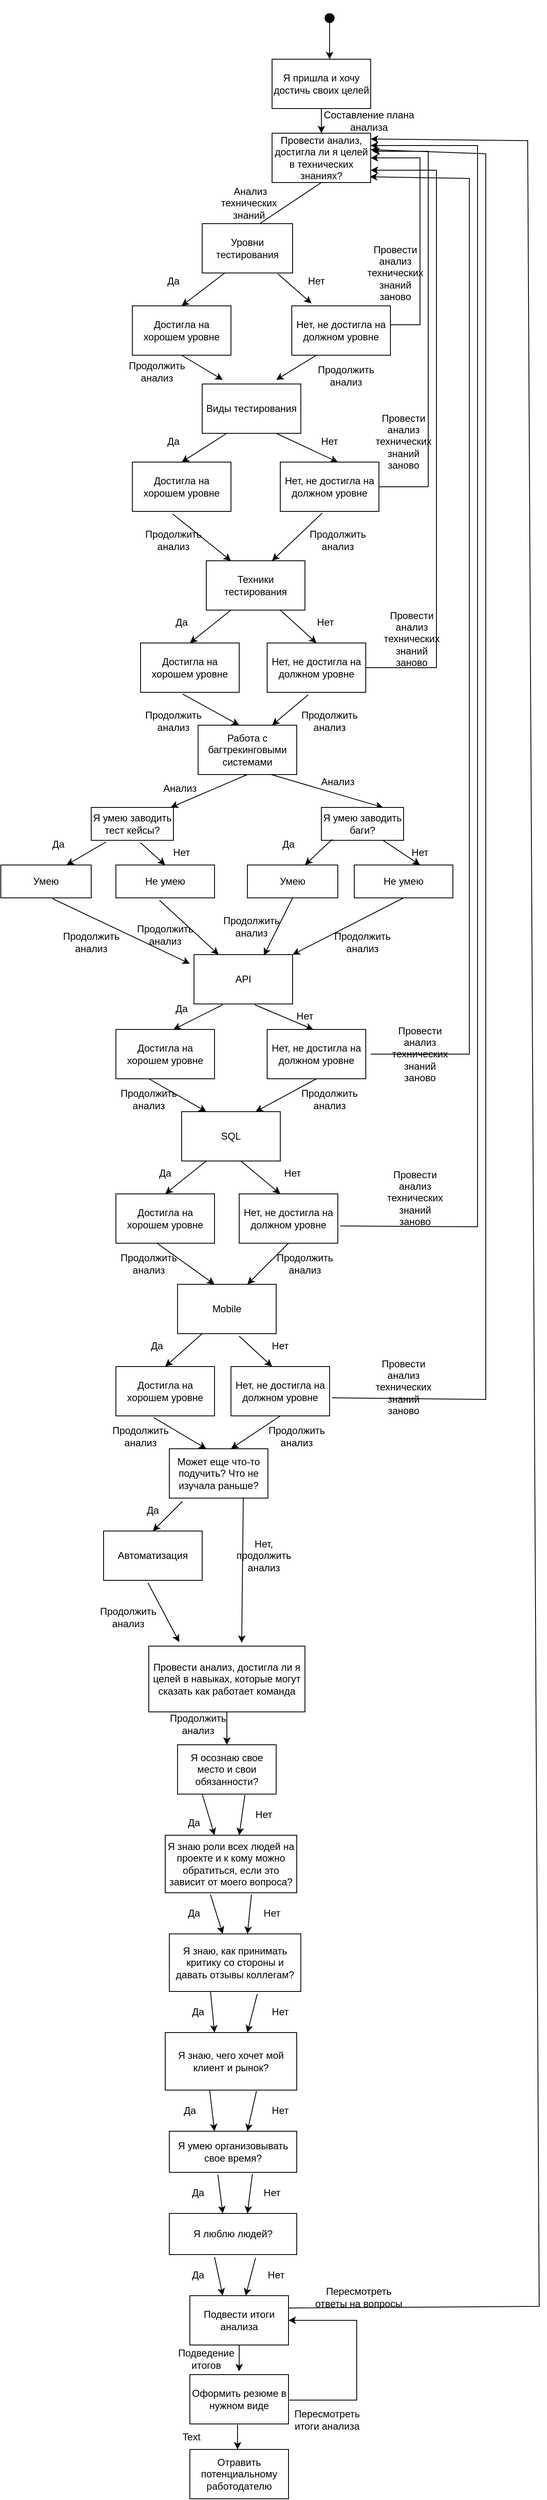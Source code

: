 <mxfile version="20.5.1" type="google"><diagram id="NWc6-4c2siOxT41Ovjis" name="Вариант 1"><mxGraphModel grid="0" page="1" gridSize="10" guides="1" tooltips="1" connect="1" arrows="1" fold="1" pageScale="1" pageWidth="827" pageHeight="1169" math="0" shadow="0"><root><mxCell id="0"/><mxCell id="1" parent="0"/><mxCell id="YLxe-D5IPqGjgFYGFrPa-1" value="" style="shape=waypoint;sketch=0;fillStyle=solid;size=6;pointerEvents=1;points=[];fillColor=none;resizable=0;rotatable=0;perimeter=centerPerimeter;snapToPoint=1;strokeWidth=4;" vertex="1" parent="1"><mxGeometry x="380" y="10" width="40" height="40" as="geometry"/></mxCell><mxCell id="YLxe-D5IPqGjgFYGFrPa-2" value="" style="endArrow=classic;html=1;rounded=0;" edge="1" parent="1" source="YLxe-D5IPqGjgFYGFrPa-1"><mxGeometry width="50" height="50" relative="1" as="geometry"><mxPoint x="420" y="90" as="sourcePoint"/><mxPoint x="400" y="80" as="targetPoint"/></mxGeometry></mxCell><mxCell id="YLxe-D5IPqGjgFYGFrPa-3" value="Я пришла и хочу достичь своих целей" style="rounded=0;whiteSpace=wrap;html=1;" vertex="1" parent="1"><mxGeometry x="330" y="80" width="120" height="60" as="geometry"/></mxCell><mxCell id="YLxe-D5IPqGjgFYGFrPa-4" value="" style="endArrow=classic;html=1;rounded=0;exitX=0.5;exitY=1;exitDx=0;exitDy=0;" edge="1" parent="1" source="YLxe-D5IPqGjgFYGFrPa-3" target="YLxe-D5IPqGjgFYGFrPa-5"><mxGeometry width="50" height="50" relative="1" as="geometry"><mxPoint x="390" y="340" as="sourcePoint"/><mxPoint x="400" y="170" as="targetPoint"/></mxGeometry></mxCell><mxCell id="YLxe-D5IPqGjgFYGFrPa-5" value="Провести анализ, достигла ли я целей в технических знаниях?" style="rounded=0;whiteSpace=wrap;html=1;" vertex="1" parent="1"><mxGeometry x="330" y="170" width="120" height="60" as="geometry"/></mxCell><mxCell id="YLxe-D5IPqGjgFYGFrPa-9" value="&amp;nbsp;Анализ технических знаний" style="text;html=1;strokeColor=none;fillColor=none;align=center;verticalAlign=middle;whiteSpace=wrap;rounded=0;" vertex="1" parent="1"><mxGeometry x="272" y="240" width="60" height="30" as="geometry"/></mxCell><mxCell id="YLxe-D5IPqGjgFYGFrPa-10" value="" style="endArrow=none;html=1;rounded=0;entryX=0.5;entryY=1;entryDx=0;entryDy=0;" edge="1" parent="1" target="YLxe-D5IPqGjgFYGFrPa-5"><mxGeometry width="50" height="50" relative="1" as="geometry"><mxPoint x="300" y="290" as="sourcePoint"/><mxPoint x="440" y="270" as="targetPoint"/></mxGeometry></mxCell><mxCell id="YLxe-D5IPqGjgFYGFrPa-13" value="Уровни тестирования" style="rounded=0;whiteSpace=wrap;html=1;" vertex="1" parent="1"><mxGeometry x="245" y="280" width="110" height="60" as="geometry"/></mxCell><mxCell id="YLxe-D5IPqGjgFYGFrPa-15" value="Виды тестирования" style="rounded=0;whiteSpace=wrap;html=1;" vertex="1" parent="1"><mxGeometry x="245" y="475" width="120" height="60" as="geometry"/></mxCell><mxCell id="YLxe-D5IPqGjgFYGFrPa-16" value="Техники тестирования" style="rounded=0;whiteSpace=wrap;html=1;" vertex="1" parent="1"><mxGeometry x="250" y="690" width="120" height="60" as="geometry"/></mxCell><mxCell id="YLxe-D5IPqGjgFYGFrPa-19" value="Работа с багтрекинговыми системами" style="rounded=0;whiteSpace=wrap;html=1;" vertex="1" parent="1"><mxGeometry x="240" y="890" width="120" height="60" as="geometry"/></mxCell><mxCell id="YLxe-D5IPqGjgFYGFrPa-21" value="API" style="rounded=0;whiteSpace=wrap;html=1;" vertex="1" parent="1"><mxGeometry x="235" y="1169" width="120" height="60" as="geometry"/></mxCell><mxCell id="YLxe-D5IPqGjgFYGFrPa-23" value="SQL" style="rounded=0;whiteSpace=wrap;html=1;" vertex="1" parent="1"><mxGeometry x="220" y="1360" width="120" height="60" as="geometry"/></mxCell><mxCell id="YLxe-D5IPqGjgFYGFrPa-26" value="Mobile" style="rounded=0;whiteSpace=wrap;html=1;" vertex="1" parent="1"><mxGeometry x="215" y="1570" width="120" height="60" as="geometry"/></mxCell><mxCell id="YLxe-D5IPqGjgFYGFrPa-28" value="Может еще что-то подучить? Что не изучала раньше?" style="rounded=0;whiteSpace=wrap;html=1;" vertex="1" parent="1"><mxGeometry x="205" y="1770" width="120" height="60" as="geometry"/></mxCell><mxCell id="YLxe-D5IPqGjgFYGFrPa-37" value="" style="endArrow=classic;html=1;rounded=0;exitX=0.5;exitY=1;exitDx=0;exitDy=0;" edge="1" parent="1" source="YLxe-D5IPqGjgFYGFrPa-19" target="YLxe-D5IPqGjgFYGFrPa-69"><mxGeometry width="50" height="50" relative="1" as="geometry"><mxPoint x="390" y="410" as="sourcePoint"/><mxPoint x="270" y="520" as="targetPoint"/><Array as="points"/></mxGeometry></mxCell><mxCell id="YLxe-D5IPqGjgFYGFrPa-46" value="Достигла на хорошем уровне" style="rounded=0;whiteSpace=wrap;html=1;" vertex="1" parent="1"><mxGeometry x="160" y="380" width="120" height="60" as="geometry"/></mxCell><mxCell id="YLxe-D5IPqGjgFYGFrPa-47" value="Нет, не достигла на должном уровне" style="rounded=0;whiteSpace=wrap;html=1;" vertex="1" parent="1"><mxGeometry x="354" y="380" width="120" height="60" as="geometry"/></mxCell><mxCell id="YLxe-D5IPqGjgFYGFrPa-48" value="Провести анализ, достигла ли я целей в навыках, которые могут сказать как работает команда" style="rounded=0;whiteSpace=wrap;html=1;" vertex="1" parent="1"><mxGeometry x="180" y="2010" width="190" height="80" as="geometry"/></mxCell><mxCell id="YLxe-D5IPqGjgFYGFrPa-61" value="" style="endArrow=classic;html=1;rounded=0;entryX=0.5;entryY=0;entryDx=0;entryDy=0;exitX=0.133;exitY=1.067;exitDx=0;exitDy=0;exitPerimeter=0;" edge="1" parent="1" source="YLxe-D5IPqGjgFYGFrPa-28" target="YLxe-D5IPqGjgFYGFrPa-63"><mxGeometry width="50" height="50" relative="1" as="geometry"><mxPoint x="90" y="1850" as="sourcePoint"/><mxPoint x="720" y="320" as="targetPoint"/></mxGeometry></mxCell><mxCell id="YLxe-D5IPqGjgFYGFrPa-63" value="Автоматизация" style="rounded=0;whiteSpace=wrap;html=1;" vertex="1" parent="1"><mxGeometry x="125" y="1870" width="120" height="60" as="geometry"/></mxCell><mxCell id="YLxe-D5IPqGjgFYGFrPa-65" value="" style="endArrow=classic;html=1;rounded=0;entryX=0.75;entryY=0;entryDx=0;entryDy=0;" edge="1" parent="1" target="YLxe-D5IPqGjgFYGFrPa-70"><mxGeometry width="50" height="50" relative="1" as="geometry"><mxPoint x="329" y="950" as="sourcePoint"/><mxPoint x="360" y="520" as="targetPoint"/></mxGeometry></mxCell><mxCell id="YLxe-D5IPqGjgFYGFrPa-69" value="Я умею заводить тест кейсы?" style="rounded=0;whiteSpace=wrap;html=1;" vertex="1" parent="1"><mxGeometry x="110" y="990" width="100" height="40" as="geometry"/></mxCell><mxCell id="YLxe-D5IPqGjgFYGFrPa-70" value="Я умею заводить баги?" style="rounded=0;whiteSpace=wrap;html=1;" vertex="1" parent="1"><mxGeometry x="390" y="990" width="100" height="40" as="geometry"/></mxCell><mxCell id="YLxe-D5IPqGjgFYGFrPa-77" value="" style="endArrow=classic;html=1;rounded=0;exitX=1;exitY=0.383;exitDx=0;exitDy=0;exitPerimeter=0;entryX=1;entryY=0.5;entryDx=0;entryDy=0;" edge="1" parent="1" source="YLxe-D5IPqGjgFYGFrPa-47" target="YLxe-D5IPqGjgFYGFrPa-5"><mxGeometry width="50" height="50" relative="1" as="geometry"><mxPoint x="430" y="550" as="sourcePoint"/><mxPoint x="510" y="200" as="targetPoint"/><Array as="points"><mxPoint x="510" y="403"/><mxPoint x="510" y="200"/></Array></mxGeometry></mxCell><mxCell id="YLxe-D5IPqGjgFYGFrPa-78" value="Провести анализ технических знаний заново" style="text;html=1;strokeColor=none;fillColor=none;align=center;verticalAlign=middle;whiteSpace=wrap;rounded=0;" vertex="1" parent="1"><mxGeometry x="450" y="325" width="60" height="30" as="geometry"/></mxCell><mxCell id="YLxe-D5IPqGjgFYGFrPa-80" value="" style="endArrow=classic;html=1;rounded=0;exitX=0.5;exitY=1;exitDx=0;exitDy=0;" edge="1" parent="1" source="YLxe-D5IPqGjgFYGFrPa-46"><mxGeometry width="50" height="50" relative="1" as="geometry"><mxPoint x="430" y="500" as="sourcePoint"/><mxPoint x="270" y="470" as="targetPoint"/></mxGeometry></mxCell><mxCell id="YLxe-D5IPqGjgFYGFrPa-81" value="" style="endArrow=classic;html=1;rounded=0;exitX=0.25;exitY=1;exitDx=0;exitDy=0;" edge="1" parent="1" source="YLxe-D5IPqGjgFYGFrPa-47"><mxGeometry width="50" height="50" relative="1" as="geometry"><mxPoint x="430" y="500" as="sourcePoint"/><mxPoint x="335" y="470" as="targetPoint"/></mxGeometry></mxCell><mxCell id="YLxe-D5IPqGjgFYGFrPa-82" value="Продолжить анализ" style="text;html=1;strokeColor=none;fillColor=none;align=center;verticalAlign=middle;whiteSpace=wrap;rounded=0;" vertex="1" parent="1"><mxGeometry x="160" y="445" width="60" height="30" as="geometry"/></mxCell><mxCell id="YLxe-D5IPqGjgFYGFrPa-83" value="Продолжить анализ" style="text;html=1;strokeColor=none;fillColor=none;align=center;verticalAlign=middle;whiteSpace=wrap;rounded=0;" vertex="1" parent="1"><mxGeometry x="390" y="450" width="60" height="30" as="geometry"/></mxCell><mxCell id="YLxe-D5IPqGjgFYGFrPa-84" value="" style="endArrow=classic;html=1;rounded=0;exitX=0.836;exitY=1.017;exitDx=0;exitDy=0;exitPerimeter=0;entryX=0.2;entryY=-0.05;entryDx=0;entryDy=0;entryPerimeter=0;" edge="1" parent="1" source="YLxe-D5IPqGjgFYGFrPa-13" target="YLxe-D5IPqGjgFYGFrPa-47"><mxGeometry width="50" height="50" relative="1" as="geometry"><mxPoint x="430" y="490" as="sourcePoint"/><mxPoint x="480" y="440" as="targetPoint"/></mxGeometry></mxCell><mxCell id="YLxe-D5IPqGjgFYGFrPa-85" value="" style="endArrow=classic;html=1;rounded=0;exitX=0.25;exitY=1;exitDx=0;exitDy=0;entryX=0.5;entryY=0;entryDx=0;entryDy=0;" edge="1" parent="1" source="YLxe-D5IPqGjgFYGFrPa-13" target="YLxe-D5IPqGjgFYGFrPa-46"><mxGeometry width="50" height="50" relative="1" as="geometry"><mxPoint x="430" y="490" as="sourcePoint"/><mxPoint x="480" y="440" as="targetPoint"/></mxGeometry></mxCell><mxCell id="YLxe-D5IPqGjgFYGFrPa-87" value="Да" style="text;html=1;strokeColor=none;fillColor=none;align=center;verticalAlign=middle;whiteSpace=wrap;rounded=0;" vertex="1" parent="1"><mxGeometry x="180" y="335" width="60" height="30" as="geometry"/></mxCell><mxCell id="YLxe-D5IPqGjgFYGFrPa-88" value="Нет" style="text;html=1;strokeColor=none;fillColor=none;align=center;verticalAlign=middle;whiteSpace=wrap;rounded=0;" vertex="1" parent="1"><mxGeometry x="354" y="335" width="60" height="30" as="geometry"/></mxCell><mxCell id="YLxe-D5IPqGjgFYGFrPa-89" value="Достигла на хорошем уровне" style="rounded=0;whiteSpace=wrap;html=1;" vertex="1" parent="1"><mxGeometry x="160" y="570" width="120" height="60" as="geometry"/></mxCell><mxCell id="YLxe-D5IPqGjgFYGFrPa-90" value="Нет, не достигла на должном уровне" style="rounded=0;whiteSpace=wrap;html=1;" vertex="1" parent="1"><mxGeometry x="340" y="570" width="120" height="60" as="geometry"/></mxCell><mxCell id="YLxe-D5IPqGjgFYGFrPa-91" value="" style="endArrow=classic;html=1;rounded=0;entryX=0.5;entryY=0;entryDx=0;entryDy=0;exitX=0.25;exitY=1;exitDx=0;exitDy=0;" edge="1" parent="1" source="YLxe-D5IPqGjgFYGFrPa-15" target="YLxe-D5IPqGjgFYGFrPa-89"><mxGeometry width="50" height="50" relative="1" as="geometry"><mxPoint x="280" y="540" as="sourcePoint"/><mxPoint x="230" y="390" as="targetPoint"/></mxGeometry></mxCell><mxCell id="YLxe-D5IPqGjgFYGFrPa-93" value="" style="endArrow=classic;html=1;rounded=0;exitX=0.75;exitY=1;exitDx=0;exitDy=0;entryX=0.583;entryY=0;entryDx=0;entryDy=0;entryPerimeter=0;" edge="1" parent="1" source="YLxe-D5IPqGjgFYGFrPa-15" target="YLxe-D5IPqGjgFYGFrPa-90"><mxGeometry width="50" height="50" relative="1" as="geometry"><mxPoint x="330" y="540" as="sourcePoint"/><mxPoint x="540" y="585" as="targetPoint"/></mxGeometry></mxCell><mxCell id="YLxe-D5IPqGjgFYGFrPa-94" value="Да" style="text;html=1;strokeColor=none;fillColor=none;align=center;verticalAlign=middle;whiteSpace=wrap;rounded=0;" vertex="1" parent="1"><mxGeometry x="180" y="530" width="60" height="30" as="geometry"/></mxCell><mxCell id="YLxe-D5IPqGjgFYGFrPa-95" value="Нет" style="text;html=1;strokeColor=none;fillColor=none;align=center;verticalAlign=middle;whiteSpace=wrap;rounded=0;" vertex="1" parent="1"><mxGeometry x="370" y="530" width="60" height="30" as="geometry"/></mxCell><mxCell id="YLxe-D5IPqGjgFYGFrPa-96" value="" style="endArrow=classic;html=1;rounded=0;exitX=0.408;exitY=1.05;exitDx=0;exitDy=0;exitPerimeter=0;" edge="1" parent="1" source="YLxe-D5IPqGjgFYGFrPa-89"><mxGeometry width="50" height="50" relative="1" as="geometry"><mxPoint x="430" y="700" as="sourcePoint"/><mxPoint x="280" y="690" as="targetPoint"/></mxGeometry></mxCell><mxCell id="YLxe-D5IPqGjgFYGFrPa-97" value="" style="endArrow=classic;html=1;rounded=0;exitX=0.425;exitY=1.033;exitDx=0;exitDy=0;exitPerimeter=0;" edge="1" parent="1" source="YLxe-D5IPqGjgFYGFrPa-90"><mxGeometry width="50" height="50" relative="1" as="geometry"><mxPoint x="430" y="700" as="sourcePoint"/><mxPoint x="330" y="690" as="targetPoint"/></mxGeometry></mxCell><mxCell id="YLxe-D5IPqGjgFYGFrPa-98" value="" style="endArrow=classic;html=1;rounded=0;exitX=1;exitY=0.5;exitDx=0;exitDy=0;entryX=1.017;entryY=0.367;entryDx=0;entryDy=0;entryPerimeter=0;" edge="1" parent="1" source="YLxe-D5IPqGjgFYGFrPa-90" target="YLxe-D5IPqGjgFYGFrPa-5"><mxGeometry width="50" height="50" relative="1" as="geometry"><mxPoint x="430" y="620" as="sourcePoint"/><mxPoint x="520" y="170" as="targetPoint"/><Array as="points"><mxPoint x="520" y="600"/><mxPoint x="520" y="192"/></Array></mxGeometry></mxCell><mxCell id="YLxe-D5IPqGjgFYGFrPa-99" value="Провести анализ технических знаний заново" style="text;html=1;strokeColor=none;fillColor=none;align=center;verticalAlign=middle;whiteSpace=wrap;rounded=0;" vertex="1" parent="1"><mxGeometry x="460" y="530" width="60" height="30" as="geometry"/></mxCell><mxCell id="YLxe-D5IPqGjgFYGFrPa-100" value="Продолжить анализ" style="text;html=1;strokeColor=none;fillColor=none;align=center;verticalAlign=middle;whiteSpace=wrap;rounded=0;" vertex="1" parent="1"><mxGeometry x="180" y="650" width="60" height="30" as="geometry"/></mxCell><mxCell id="YLxe-D5IPqGjgFYGFrPa-101" value="Продолжить анализ" style="text;html=1;strokeColor=none;fillColor=none;align=center;verticalAlign=middle;whiteSpace=wrap;rounded=0;" vertex="1" parent="1"><mxGeometry x="380" y="650" width="60" height="30" as="geometry"/></mxCell><mxCell id="YLxe-D5IPqGjgFYGFrPa-102" value="" style="endArrow=classic;html=1;rounded=0;exitX=0.25;exitY=1;exitDx=0;exitDy=0;" edge="1" parent="1" source="YLxe-D5IPqGjgFYGFrPa-16"><mxGeometry width="50" height="50" relative="1" as="geometry"><mxPoint x="450" y="720" as="sourcePoint"/><mxPoint x="230" y="790" as="targetPoint"/></mxGeometry></mxCell><mxCell id="YLxe-D5IPqGjgFYGFrPa-103" value="" style="endArrow=classic;html=1;rounded=0;exitX=0.75;exitY=1;exitDx=0;exitDy=0;entryX=0.5;entryY=0;entryDx=0;entryDy=0;" edge="1" parent="1" source="YLxe-D5IPqGjgFYGFrPa-16" target="YLxe-D5IPqGjgFYGFrPa-105"><mxGeometry width="50" height="50" relative="1" as="geometry"><mxPoint x="450" y="720" as="sourcePoint"/><mxPoint x="380" y="780" as="targetPoint"/></mxGeometry></mxCell><mxCell id="YLxe-D5IPqGjgFYGFrPa-104" value="Достигла на хорошем уровне" style="rounded=0;whiteSpace=wrap;html=1;" vertex="1" parent="1"><mxGeometry x="170" y="790" width="120" height="60" as="geometry"/></mxCell><mxCell id="YLxe-D5IPqGjgFYGFrPa-105" value="Нет, не достигла на должном уровне" style="rounded=0;whiteSpace=wrap;html=1;" vertex="1" parent="1"><mxGeometry x="324" y="790" width="120" height="60" as="geometry"/></mxCell><mxCell id="YLxe-D5IPqGjgFYGFrPa-106" value="" style="endArrow=classic;html=1;rounded=0;exitX=0.425;exitY=1.033;exitDx=0;exitDy=0;exitPerimeter=0;" edge="1" parent="1" source="YLxe-D5IPqGjgFYGFrPa-104"><mxGeometry width="50" height="50" relative="1" as="geometry"><mxPoint x="450" y="760" as="sourcePoint"/><mxPoint x="290" y="890" as="targetPoint"/></mxGeometry></mxCell><mxCell id="YLxe-D5IPqGjgFYGFrPa-107" value="" style="endArrow=classic;html=1;rounded=0;exitX=0.417;exitY=1.05;exitDx=0;exitDy=0;exitPerimeter=0;" edge="1" parent="1" source="YLxe-D5IPqGjgFYGFrPa-105"><mxGeometry width="50" height="50" relative="1" as="geometry"><mxPoint x="450" y="760" as="sourcePoint"/><mxPoint x="330" y="890" as="targetPoint"/></mxGeometry></mxCell><mxCell id="YLxe-D5IPqGjgFYGFrPa-108" value="Продолжить анализ" style="text;html=1;strokeColor=none;fillColor=none;align=center;verticalAlign=middle;whiteSpace=wrap;rounded=0;" vertex="1" parent="1"><mxGeometry x="180" y="870" width="60" height="30" as="geometry"/></mxCell><mxCell id="YLxe-D5IPqGjgFYGFrPa-109" value="Продолжить анализ" style="text;html=1;strokeColor=none;fillColor=none;align=center;verticalAlign=middle;whiteSpace=wrap;rounded=0;" vertex="1" parent="1"><mxGeometry x="370" y="870" width="60" height="30" as="geometry"/></mxCell><mxCell id="YLxe-D5IPqGjgFYGFrPa-110" value="Да" style="text;html=1;strokeColor=none;fillColor=none;align=center;verticalAlign=middle;whiteSpace=wrap;rounded=0;" vertex="1" parent="1"><mxGeometry x="190" y="750" width="60" height="30" as="geometry"/></mxCell><mxCell id="YLxe-D5IPqGjgFYGFrPa-111" value="Нет" style="text;html=1;strokeColor=none;fillColor=none;align=center;verticalAlign=middle;whiteSpace=wrap;rounded=0;" vertex="1" parent="1"><mxGeometry x="365" y="750" width="60" height="30" as="geometry"/></mxCell><mxCell id="YLxe-D5IPqGjgFYGFrPa-112" value="" style="endArrow=classic;html=1;rounded=0;entryX=1;entryY=0.75;entryDx=0;entryDy=0;exitX=1;exitY=0.5;exitDx=0;exitDy=0;" edge="1" parent="1" source="YLxe-D5IPqGjgFYGFrPa-105" target="YLxe-D5IPqGjgFYGFrPa-5"><mxGeometry width="50" height="50" relative="1" as="geometry"><mxPoint x="450" y="820" as="sourcePoint"/><mxPoint x="372.04" y="202.02" as="targetPoint"/><Array as="points"><mxPoint x="530" y="820"/><mxPoint x="530" y="215"/></Array></mxGeometry></mxCell><mxCell id="YLxe-D5IPqGjgFYGFrPa-113" value="Провести анализ технических знаний заново" style="text;html=1;strokeColor=none;fillColor=none;align=center;verticalAlign=middle;whiteSpace=wrap;rounded=0;" vertex="1" parent="1"><mxGeometry x="470" y="770" width="60" height="30" as="geometry"/></mxCell><mxCell id="YLxe-D5IPqGjgFYGFrPa-114" value="" style="endArrow=classic;html=1;rounded=0;exitX=0.18;exitY=1.05;exitDx=0;exitDy=0;exitPerimeter=0;" edge="1" parent="1" source="YLxe-D5IPqGjgFYGFrPa-69"><mxGeometry width="50" height="50" relative="1" as="geometry"><mxPoint x="360" y="930" as="sourcePoint"/><mxPoint x="80" y="1060" as="targetPoint"/></mxGeometry></mxCell><mxCell id="YLxe-D5IPqGjgFYGFrPa-115" value="" style="endArrow=classic;html=1;rounded=0;exitX=0.6;exitY=1.075;exitDx=0;exitDy=0;exitPerimeter=0;" edge="1" parent="1" source="YLxe-D5IPqGjgFYGFrPa-69"><mxGeometry width="50" height="50" relative="1" as="geometry"><mxPoint x="360" y="930" as="sourcePoint"/><mxPoint x="200" y="1060" as="targetPoint"/></mxGeometry></mxCell><mxCell id="YLxe-D5IPqGjgFYGFrPa-116" value="Да" style="text;html=1;strokeColor=none;fillColor=none;align=center;verticalAlign=middle;whiteSpace=wrap;rounded=0;" vertex="1" parent="1"><mxGeometry x="40" y="1020" width="60" height="30" as="geometry"/></mxCell><mxCell id="YLxe-D5IPqGjgFYGFrPa-117" value="Нет" style="text;html=1;strokeColor=none;fillColor=none;align=center;verticalAlign=middle;whiteSpace=wrap;rounded=0;" vertex="1" parent="1"><mxGeometry x="190" y="1030" width="60" height="30" as="geometry"/></mxCell><mxCell id="YLxe-D5IPqGjgFYGFrPa-118" value="Умею" style="rounded=0;whiteSpace=wrap;html=1;" vertex="1" parent="1"><mxGeometry y="1060" width="110" height="40" as="geometry"/></mxCell><mxCell id="YLxe-D5IPqGjgFYGFrPa-119" value="Не умею" style="rounded=0;whiteSpace=wrap;html=1;" vertex="1" parent="1"><mxGeometry x="140" y="1060" width="120" height="40" as="geometry"/></mxCell><mxCell id="YLxe-D5IPqGjgFYGFrPa-120" value="" style="endArrow=classic;html=1;rounded=0;exitX=0.13;exitY=0.975;exitDx=0;exitDy=0;exitPerimeter=0;" edge="1" parent="1" source="YLxe-D5IPqGjgFYGFrPa-70"><mxGeometry width="50" height="50" relative="1" as="geometry"><mxPoint x="360" y="970" as="sourcePoint"/><mxPoint x="370" y="1060" as="targetPoint"/><Array as="points"/></mxGeometry></mxCell><mxCell id="YLxe-D5IPqGjgFYGFrPa-121" value="" style="endArrow=classic;html=1;rounded=0;exitX=0.75;exitY=1;exitDx=0;exitDy=0;" edge="1" parent="1" source="YLxe-D5IPqGjgFYGFrPa-70"><mxGeometry width="50" height="50" relative="1" as="geometry"><mxPoint x="360" y="970" as="sourcePoint"/><mxPoint x="510" y="1060" as="targetPoint"/></mxGeometry></mxCell><mxCell id="YLxe-D5IPqGjgFYGFrPa-122" value="Умею" style="rounded=0;whiteSpace=wrap;html=1;" vertex="1" parent="1"><mxGeometry x="300" y="1060" width="110" height="40" as="geometry"/></mxCell><mxCell id="YLxe-D5IPqGjgFYGFrPa-123" value="Не умею" style="rounded=0;whiteSpace=wrap;html=1;" vertex="1" parent="1"><mxGeometry x="430" y="1060" width="120" height="40" as="geometry"/></mxCell><mxCell id="YLxe-D5IPqGjgFYGFrPa-124" value="Да" style="text;html=1;strokeColor=none;fillColor=none;align=center;verticalAlign=middle;whiteSpace=wrap;rounded=0;" vertex="1" parent="1"><mxGeometry x="320" y="1020" width="60" height="30" as="geometry"/></mxCell><mxCell id="YLxe-D5IPqGjgFYGFrPa-125" value="Нет" style="text;html=1;strokeColor=none;fillColor=none;align=center;verticalAlign=middle;whiteSpace=wrap;rounded=0;" vertex="1" parent="1"><mxGeometry x="480" y="1030" width="60" height="30" as="geometry"/></mxCell><mxCell id="YLxe-D5IPqGjgFYGFrPa-126" value="" style="endArrow=classic;html=1;rounded=0;exitX=0.573;exitY=1.025;exitDx=0;exitDy=0;exitPerimeter=0;" edge="1" parent="1" source="YLxe-D5IPqGjgFYGFrPa-118"><mxGeometry width="50" height="50" relative="1" as="geometry"><mxPoint x="360" y="1040" as="sourcePoint"/><mxPoint x="230" y="1180" as="targetPoint"/></mxGeometry></mxCell><mxCell id="YLxe-D5IPqGjgFYGFrPa-127" value="" style="endArrow=classic;html=1;rounded=0;exitX=0.442;exitY=1.075;exitDx=0;exitDy=0;exitPerimeter=0;entryX=0.25;entryY=0;entryDx=0;entryDy=0;" edge="1" parent="1" source="YLxe-D5IPqGjgFYGFrPa-119" target="YLxe-D5IPqGjgFYGFrPa-21"><mxGeometry width="50" height="50" relative="1" as="geometry"><mxPoint x="360" y="1110" as="sourcePoint"/><mxPoint x="150" y="1170" as="targetPoint"/></mxGeometry></mxCell><mxCell id="YLxe-D5IPqGjgFYGFrPa-128" value="" style="endArrow=classic;html=1;rounded=0;exitX=0.5;exitY=1;exitDx=0;exitDy=0;" edge="1" parent="1" source="YLxe-D5IPqGjgFYGFrPa-122"><mxGeometry width="50" height="50" relative="1" as="geometry"><mxPoint x="360" y="1110" as="sourcePoint"/><mxPoint x="320" y="1170" as="targetPoint"/></mxGeometry></mxCell><mxCell id="YLxe-D5IPqGjgFYGFrPa-129" value="" style="endArrow=classic;html=1;rounded=0;exitX=0.5;exitY=1;exitDx=0;exitDy=0;entryX=1;entryY=0;entryDx=0;entryDy=0;" edge="1" parent="1" source="YLxe-D5IPqGjgFYGFrPa-123" target="YLxe-D5IPqGjgFYGFrPa-21"><mxGeometry width="50" height="50" relative="1" as="geometry"><mxPoint x="360" y="1110" as="sourcePoint"/><mxPoint x="450" y="1170" as="targetPoint"/></mxGeometry></mxCell><mxCell id="YLxe-D5IPqGjgFYGFrPa-131" value="" style="endArrow=classic;html=1;rounded=0;" edge="1" parent="1"><mxGeometry width="50" height="50" relative="1" as="geometry"><mxPoint x="270" y="1230" as="sourcePoint"/><mxPoint x="210" y="1260" as="targetPoint"/></mxGeometry></mxCell><mxCell id="YLxe-D5IPqGjgFYGFrPa-132" value="" style="endArrow=classic;html=1;rounded=0;exitX=0.617;exitY=1.017;exitDx=0;exitDy=0;exitPerimeter=0;" edge="1" parent="1" source="YLxe-D5IPqGjgFYGFrPa-21"><mxGeometry width="50" height="50" relative="1" as="geometry"><mxPoint x="220" y="1030" as="sourcePoint"/><mxPoint x="380" y="1260" as="targetPoint"/></mxGeometry></mxCell><mxCell id="YLxe-D5IPqGjgFYGFrPa-133" value="Достигла на хорошем уровне" style="rounded=0;whiteSpace=wrap;html=1;" vertex="1" parent="1"><mxGeometry x="140" y="1260" width="120" height="60" as="geometry"/></mxCell><mxCell id="YLxe-D5IPqGjgFYGFrPa-134" value="Нет, не достигла на должном уровне" style="rounded=0;whiteSpace=wrap;html=1;" vertex="1" parent="1"><mxGeometry x="324" y="1260" width="120" height="60" as="geometry"/></mxCell><mxCell id="YLxe-D5IPqGjgFYGFrPa-135" value="Да" style="text;html=1;strokeColor=none;fillColor=none;align=center;verticalAlign=middle;whiteSpace=wrap;rounded=0;" vertex="1" parent="1"><mxGeometry x="190" y="1220" width="60" height="30" as="geometry"/></mxCell><mxCell id="YLxe-D5IPqGjgFYGFrPa-137" value="Нет" style="text;html=1;strokeColor=none;fillColor=none;align=center;verticalAlign=middle;whiteSpace=wrap;rounded=0;" vertex="1" parent="1"><mxGeometry x="340" y="1229" width="60" height="30" as="geometry"/></mxCell><mxCell id="YLxe-D5IPqGjgFYGFrPa-139" value="Продолжить анализ" style="text;html=1;strokeColor=none;fillColor=none;align=center;verticalAlign=middle;whiteSpace=wrap;rounded=0;" vertex="1" parent="1"><mxGeometry x="80" y="1139" width="60" height="30" as="geometry"/></mxCell><mxCell id="YLxe-D5IPqGjgFYGFrPa-140" value="Продолжить анализ" style="text;html=1;strokeColor=none;fillColor=none;align=center;verticalAlign=middle;whiteSpace=wrap;rounded=0;" vertex="1" parent="1"><mxGeometry x="170" y="1130" width="60" height="30" as="geometry"/></mxCell><mxCell id="YLxe-D5IPqGjgFYGFrPa-141" value="Продолжить анализ" style="text;html=1;strokeColor=none;fillColor=none;align=center;verticalAlign=middle;whiteSpace=wrap;rounded=0;" vertex="1" parent="1"><mxGeometry x="275" y="1120" width="60" height="30" as="geometry"/></mxCell><mxCell id="YLxe-D5IPqGjgFYGFrPa-142" value="Продолжить анализ" style="text;html=1;strokeColor=none;fillColor=none;align=center;verticalAlign=middle;whiteSpace=wrap;rounded=0;" vertex="1" parent="1"><mxGeometry x="410" y="1139" width="60" height="30" as="geometry"/></mxCell><mxCell id="YLxe-D5IPqGjgFYGFrPa-143" value="" style="endArrow=classic;html=1;rounded=0;" edge="1" parent="1"><mxGeometry width="50" height="50" relative="1" as="geometry"><mxPoint x="180" y="1320" as="sourcePoint"/><mxPoint x="250" y="1360" as="targetPoint"/></mxGeometry></mxCell><mxCell id="YLxe-D5IPqGjgFYGFrPa-144" value="" style="endArrow=classic;html=1;rounded=0;exitX=0.5;exitY=1;exitDx=0;exitDy=0;" edge="1" parent="1" source="YLxe-D5IPqGjgFYGFrPa-134"><mxGeometry width="50" height="50" relative="1" as="geometry"><mxPoint x="210" y="1340" as="sourcePoint"/><mxPoint x="310" y="1360" as="targetPoint"/></mxGeometry></mxCell><mxCell id="YLxe-D5IPqGjgFYGFrPa-145" value="Продолжить анализ" style="text;html=1;strokeColor=none;fillColor=none;align=center;verticalAlign=middle;whiteSpace=wrap;rounded=0;" vertex="1" parent="1"><mxGeometry x="150" y="1330" width="60" height="30" as="geometry"/></mxCell><mxCell id="YLxe-D5IPqGjgFYGFrPa-146" value="Продолжить анализ" style="text;html=1;strokeColor=none;fillColor=none;align=center;verticalAlign=middle;whiteSpace=wrap;rounded=0;" vertex="1" parent="1"><mxGeometry x="370" y="1330" width="60" height="30" as="geometry"/></mxCell><mxCell id="YLxe-D5IPqGjgFYGFrPa-147" value="" style="endArrow=classic;html=1;rounded=0;exitX=0.25;exitY=1;exitDx=0;exitDy=0;" edge="1" parent="1" source="YLxe-D5IPqGjgFYGFrPa-23"><mxGeometry width="50" height="50" relative="1" as="geometry"><mxPoint x="360" y="1430" as="sourcePoint"/><mxPoint x="200" y="1460" as="targetPoint"/></mxGeometry></mxCell><mxCell id="YLxe-D5IPqGjgFYGFrPa-148" value="" style="endArrow=classic;html=1;rounded=0;exitX=0.6;exitY=1;exitDx=0;exitDy=0;exitPerimeter=0;" edge="1" parent="1" source="YLxe-D5IPqGjgFYGFrPa-23"><mxGeometry width="50" height="50" relative="1" as="geometry"><mxPoint x="360" y="1430" as="sourcePoint"/><mxPoint x="340" y="1460" as="targetPoint"/></mxGeometry></mxCell><mxCell id="YLxe-D5IPqGjgFYGFrPa-149" value="Достигла на хорошем уровне" style="rounded=0;whiteSpace=wrap;html=1;" vertex="1" parent="1"><mxGeometry x="140" y="1460" width="120" height="60" as="geometry"/></mxCell><mxCell id="YLxe-D5IPqGjgFYGFrPa-150" value="Нет, не достигла на должном уровне" style="rounded=0;whiteSpace=wrap;html=1;" vertex="1" parent="1"><mxGeometry x="290" y="1460" width="120" height="60" as="geometry"/></mxCell><mxCell id="YLxe-D5IPqGjgFYGFrPa-151" value="Да" style="text;html=1;strokeColor=none;fillColor=none;align=center;verticalAlign=middle;whiteSpace=wrap;rounded=0;" vertex="1" parent="1"><mxGeometry x="170" y="1420" width="60" height="30" as="geometry"/></mxCell><mxCell id="YLxe-D5IPqGjgFYGFrPa-152" value="Нет" style="text;html=1;strokeColor=none;fillColor=none;align=center;verticalAlign=middle;whiteSpace=wrap;rounded=0;" vertex="1" parent="1"><mxGeometry x="325" y="1420" width="60" height="30" as="geometry"/></mxCell><mxCell id="YLxe-D5IPqGjgFYGFrPa-153" value="" style="endArrow=classic;html=1;rounded=0;" edge="1" parent="1"><mxGeometry width="50" height="50" relative="1" as="geometry"><mxPoint x="190" y="1520" as="sourcePoint"/><mxPoint x="260" y="1570" as="targetPoint"/></mxGeometry></mxCell><mxCell id="YLxe-D5IPqGjgFYGFrPa-154" value="" style="endArrow=classic;html=1;rounded=0;exitX=0.5;exitY=1;exitDx=0;exitDy=0;" edge="1" parent="1" source="YLxe-D5IPqGjgFYGFrPa-150"><mxGeometry width="50" height="50" relative="1" as="geometry"><mxPoint x="360" y="1430" as="sourcePoint"/><mxPoint x="300" y="1570" as="targetPoint"/></mxGeometry></mxCell><mxCell id="YLxe-D5IPqGjgFYGFrPa-155" value="Продолжить анализ" style="text;html=1;strokeColor=none;fillColor=none;align=center;verticalAlign=middle;whiteSpace=wrap;rounded=0;" vertex="1" parent="1"><mxGeometry x="150" y="1530" width="60" height="30" as="geometry"/></mxCell><mxCell id="YLxe-D5IPqGjgFYGFrPa-156" value="Продолжить анализ" style="text;html=1;strokeColor=none;fillColor=none;align=center;verticalAlign=middle;whiteSpace=wrap;rounded=0;" vertex="1" parent="1"><mxGeometry x="340" y="1530" width="60" height="30" as="geometry"/></mxCell><mxCell id="YLxe-D5IPqGjgFYGFrPa-161" value="" style="endArrow=classic;html=1;rounded=0;exitX=0.25;exitY=1;exitDx=0;exitDy=0;" edge="1" parent="1" source="YLxe-D5IPqGjgFYGFrPa-26"><mxGeometry width="50" height="50" relative="1" as="geometry"><mxPoint x="520" y="1650" as="sourcePoint"/><mxPoint x="200" y="1670" as="targetPoint"/></mxGeometry></mxCell><mxCell id="YLxe-D5IPqGjgFYGFrPa-162" value="" style="endArrow=classic;html=1;rounded=0;exitX=0.625;exitY=1.05;exitDx=0;exitDy=0;exitPerimeter=0;" edge="1" parent="1" source="YLxe-D5IPqGjgFYGFrPa-26"><mxGeometry width="50" height="50" relative="1" as="geometry"><mxPoint x="520" y="1650" as="sourcePoint"/><mxPoint x="330" y="1670" as="targetPoint"/></mxGeometry></mxCell><mxCell id="YLxe-D5IPqGjgFYGFrPa-164" value="Достигла на хорошем уровне" style="rounded=0;whiteSpace=wrap;html=1;" vertex="1" parent="1"><mxGeometry x="140" y="1670" width="120" height="60" as="geometry"/></mxCell><mxCell id="YLxe-D5IPqGjgFYGFrPa-165" value="Нет, не достигла на должном уровне" style="rounded=0;whiteSpace=wrap;html=1;" vertex="1" parent="1"><mxGeometry x="280" y="1670" width="120" height="60" as="geometry"/></mxCell><mxCell id="YLxe-D5IPqGjgFYGFrPa-166" value="Да" style="text;html=1;strokeColor=none;fillColor=none;align=center;verticalAlign=middle;whiteSpace=wrap;rounded=0;" vertex="1" parent="1"><mxGeometry x="160" y="1630" width="60" height="30" as="geometry"/></mxCell><mxCell id="YLxe-D5IPqGjgFYGFrPa-168" value="" style="endArrow=classic;html=1;rounded=0;exitX=0.383;exitY=1.033;exitDx=0;exitDy=0;exitPerimeter=0;" edge="1" parent="1" source="YLxe-D5IPqGjgFYGFrPa-164"><mxGeometry width="50" height="50" relative="1" as="geometry"><mxPoint x="520" y="1650" as="sourcePoint"/><mxPoint x="250" y="1770" as="targetPoint"/></mxGeometry></mxCell><mxCell id="YLxe-D5IPqGjgFYGFrPa-169" value="" style="endArrow=classic;html=1;rounded=0;exitX=0.5;exitY=1;exitDx=0;exitDy=0;" edge="1" parent="1" source="YLxe-D5IPqGjgFYGFrPa-165"><mxGeometry width="50" height="50" relative="1" as="geometry"><mxPoint x="520" y="1650" as="sourcePoint"/><mxPoint x="280" y="1770" as="targetPoint"/></mxGeometry></mxCell><mxCell id="YLxe-D5IPqGjgFYGFrPa-173" value="Да" style="text;html=1;strokeColor=none;fillColor=none;align=center;verticalAlign=middle;whiteSpace=wrap;rounded=0;" vertex="1" parent="1"><mxGeometry x="155" y="1830" width="60" height="30" as="geometry"/></mxCell><mxCell id="YLxe-D5IPqGjgFYGFrPa-175" value="" style="endArrow=classic;html=1;rounded=0;exitX=0.75;exitY=1;exitDx=0;exitDy=0;entryX=0.595;entryY=-0.05;entryDx=0;entryDy=0;entryPerimeter=0;" edge="1" parent="1" source="YLxe-D5IPqGjgFYGFrPa-28" target="YLxe-D5IPqGjgFYGFrPa-48"><mxGeometry width="50" height="50" relative="1" as="geometry"><mxPoint x="210" y="1760" as="sourcePoint"/><mxPoint x="280" y="1990" as="targetPoint"/></mxGeometry></mxCell><mxCell id="YLxe-D5IPqGjgFYGFrPa-176" value="Нет, продолжить анализ" style="text;html=1;strokeColor=none;fillColor=none;align=center;verticalAlign=middle;whiteSpace=wrap;rounded=0;" vertex="1" parent="1"><mxGeometry x="290" y="1885" width="60" height="30" as="geometry"/></mxCell><mxCell id="YLxe-D5IPqGjgFYGFrPa-178" value="" style="endArrow=classic;html=1;rounded=0;exitX=0.45;exitY=1.05;exitDx=0;exitDy=0;exitPerimeter=0;entryX=0.195;entryY=-0.062;entryDx=0;entryDy=0;entryPerimeter=0;" edge="1" parent="1" source="YLxe-D5IPqGjgFYGFrPa-63" target="YLxe-D5IPqGjgFYGFrPa-48"><mxGeometry width="50" height="50" relative="1" as="geometry"><mxPoint x="210" y="1760" as="sourcePoint"/><mxPoint x="110" y="1980" as="targetPoint"/></mxGeometry></mxCell><mxCell id="YLxe-D5IPqGjgFYGFrPa-179" value="Продолжить анализ" style="text;html=1;strokeColor=none;fillColor=none;align=center;verticalAlign=middle;whiteSpace=wrap;rounded=0;" vertex="1" parent="1"><mxGeometry x="330" y="1740" width="60" height="30" as="geometry"/></mxCell><mxCell id="YLxe-D5IPqGjgFYGFrPa-180" value="Продолжить анализ" style="text;html=1;strokeColor=none;fillColor=none;align=center;verticalAlign=middle;whiteSpace=wrap;rounded=0;" vertex="1" parent="1"><mxGeometry x="140" y="1740" width="60" height="30" as="geometry"/></mxCell><mxCell id="YLxe-D5IPqGjgFYGFrPa-181" value="Продолжить анализ" style="text;html=1;strokeColor=none;fillColor=none;align=center;verticalAlign=middle;whiteSpace=wrap;rounded=0;" vertex="1" parent="1"><mxGeometry x="125" y="1960" width="60" height="30" as="geometry"/></mxCell><mxCell id="YLxe-D5IPqGjgFYGFrPa-183" value="" style="endArrow=classic;html=1;rounded=0;entryX=0.992;entryY=0.883;entryDx=0;entryDy=0;entryPerimeter=0;" edge="1" parent="1" target="YLxe-D5IPqGjgFYGFrPa-5"><mxGeometry width="50" height="50" relative="1" as="geometry"><mxPoint x="450" y="1290" as="sourcePoint"/><mxPoint x="370" y="225" as="targetPoint"/><Array as="points"><mxPoint x="570" y="1290"/><mxPoint x="570" y="225"/></Array></mxGeometry></mxCell><mxCell id="YLxe-D5IPqGjgFYGFrPa-184" value="Провести анализ технических знаний заново" style="text;html=1;strokeColor=none;fillColor=none;align=center;verticalAlign=middle;whiteSpace=wrap;rounded=0;" vertex="1" parent="1"><mxGeometry x="480" y="1275" width="60" height="30" as="geometry"/></mxCell><mxCell id="YLxe-D5IPqGjgFYGFrPa-185" value="" style="endArrow=classic;html=1;rounded=0;entryX=1;entryY=0.25;entryDx=0;entryDy=0;exitX=1.025;exitY=0.65;exitDx=0;exitDy=0;exitPerimeter=0;" edge="1" parent="1" source="YLxe-D5IPqGjgFYGFrPa-150" target="YLxe-D5IPqGjgFYGFrPa-5"><mxGeometry width="50" height="50" relative="1" as="geometry"><mxPoint x="460" y="1300" as="sourcePoint"/><mxPoint x="370" y="240" as="targetPoint"/><Array as="points"><mxPoint x="580" y="1500"/><mxPoint x="580" y="185"/></Array></mxGeometry></mxCell><mxCell id="YLxe-D5IPqGjgFYGFrPa-186" value="Провести анализ технических знаний заново" style="text;html=1;strokeColor=none;fillColor=none;align=center;verticalAlign=middle;whiteSpace=wrap;rounded=0;" vertex="1" parent="1"><mxGeometry x="474" y="1440" width="60" height="50" as="geometry"/></mxCell><mxCell id="YLxe-D5IPqGjgFYGFrPa-189" value="" style="endArrow=classic;html=1;rounded=0;exitX=1.025;exitY=0.633;exitDx=0;exitDy=0;exitPerimeter=0;" edge="1" parent="1" source="YLxe-D5IPqGjgFYGFrPa-165"><mxGeometry width="50" height="50" relative="1" as="geometry"><mxPoint x="423" y="1509" as="sourcePoint"/><mxPoint x="450" y="190" as="targetPoint"/><Array as="points"><mxPoint x="590" y="1710"/><mxPoint x="590" y="195"/></Array></mxGeometry></mxCell><mxCell id="YLxe-D5IPqGjgFYGFrPa-190" value="Провести анализ технических знаний заново" style="text;html=1;strokeColor=none;fillColor=none;align=center;verticalAlign=middle;whiteSpace=wrap;rounded=0;" vertex="1" parent="1"><mxGeometry x="460" y="1670" width="60" height="50" as="geometry"/></mxCell><mxCell id="YLxe-D5IPqGjgFYGFrPa-191" value="Я осознаю свое место и свои обязанности?" style="rounded=0;whiteSpace=wrap;html=1;" vertex="1" parent="1"><mxGeometry x="215" y="2130" width="120" height="60" as="geometry"/></mxCell><mxCell id="YLxe-D5IPqGjgFYGFrPa-192" value="" style="endArrow=classic;html=1;rounded=0;exitX=0.5;exitY=1;exitDx=0;exitDy=0;entryX=0.5;entryY=0;entryDx=0;entryDy=0;" edge="1" parent="1" source="YLxe-D5IPqGjgFYGFrPa-48" target="YLxe-D5IPqGjgFYGFrPa-191"><mxGeometry width="50" height="50" relative="1" as="geometry"><mxPoint x="210" y="2210" as="sourcePoint"/><mxPoint x="260" y="2160" as="targetPoint"/></mxGeometry></mxCell><mxCell id="YLxe-D5IPqGjgFYGFrPa-193" value="Продолжить анализ" style="text;html=1;strokeColor=none;fillColor=none;align=center;verticalAlign=middle;whiteSpace=wrap;rounded=0;" vertex="1" parent="1"><mxGeometry x="210" y="2090" width="60" height="30" as="geometry"/></mxCell><mxCell id="YLxe-D5IPqGjgFYGFrPa-194" value="" style="endArrow=classic;html=1;rounded=0;exitX=0.25;exitY=1;exitDx=0;exitDy=0;" edge="1" parent="1" source="YLxe-D5IPqGjgFYGFrPa-191"><mxGeometry width="50" height="50" relative="1" as="geometry"><mxPoint x="210" y="2200" as="sourcePoint"/><mxPoint x="260" y="2240" as="targetPoint"/></mxGeometry></mxCell><mxCell id="YLxe-D5IPqGjgFYGFrPa-195" value="" style="endArrow=classic;html=1;rounded=0;exitX=0.683;exitY=1.017;exitDx=0;exitDy=0;exitPerimeter=0;" edge="1" parent="1" source="YLxe-D5IPqGjgFYGFrPa-191"><mxGeometry width="50" height="50" relative="1" as="geometry"><mxPoint x="210" y="2200" as="sourcePoint"/><mxPoint x="290" y="2240" as="targetPoint"/></mxGeometry></mxCell><mxCell id="YLxe-D5IPqGjgFYGFrPa-196" value="Да" style="text;html=1;strokeColor=none;fillColor=none;align=center;verticalAlign=middle;whiteSpace=wrap;rounded=0;" vertex="1" parent="1"><mxGeometry x="205" y="2210" width="60" height="30" as="geometry"/></mxCell><mxCell id="YLxe-D5IPqGjgFYGFrPa-197" value="Нет" style="text;html=1;strokeColor=none;fillColor=none;align=center;verticalAlign=middle;whiteSpace=wrap;rounded=0;" vertex="1" parent="1"><mxGeometry x="310" y="1630" width="60" height="30" as="geometry"/></mxCell><mxCell id="YLxe-D5IPqGjgFYGFrPa-198" value="Нет" style="text;html=1;strokeColor=none;fillColor=none;align=center;verticalAlign=middle;whiteSpace=wrap;rounded=0;" vertex="1" parent="1"><mxGeometry x="290" y="2200" width="60" height="30" as="geometry"/></mxCell><mxCell id="YLxe-D5IPqGjgFYGFrPa-199" value="Я знаю роли всех людей на проекте и к кому можно обратиться, если это зависит от моего вопроса?" style="rounded=0;whiteSpace=wrap;html=1;" vertex="1" parent="1"><mxGeometry x="200" y="2240" width="160" height="70" as="geometry"/></mxCell><mxCell id="YLxe-D5IPqGjgFYGFrPa-200" value="" style="endArrow=classic;html=1;rounded=0;exitX=0.344;exitY=1.029;exitDx=0;exitDy=0;exitPerimeter=0;" edge="1" parent="1" source="YLxe-D5IPqGjgFYGFrPa-199"><mxGeometry width="50" height="50" relative="1" as="geometry"><mxPoint x="210" y="2260" as="sourcePoint"/><mxPoint x="270" y="2360" as="targetPoint"/></mxGeometry></mxCell><mxCell id="YLxe-D5IPqGjgFYGFrPa-201" value="" style="endArrow=classic;html=1;rounded=0;exitX=0.656;exitY=1.029;exitDx=0;exitDy=0;exitPerimeter=0;" edge="1" parent="1" source="YLxe-D5IPqGjgFYGFrPa-199"><mxGeometry width="50" height="50" relative="1" as="geometry"><mxPoint x="210" y="2260" as="sourcePoint"/><mxPoint x="300" y="2360" as="targetPoint"/></mxGeometry></mxCell><mxCell id="YLxe-D5IPqGjgFYGFrPa-202" value="Да" style="text;html=1;strokeColor=none;fillColor=none;align=center;verticalAlign=middle;whiteSpace=wrap;rounded=0;" vertex="1" parent="1"><mxGeometry x="205" y="2320" width="60" height="30" as="geometry"/></mxCell><mxCell id="YLxe-D5IPqGjgFYGFrPa-203" value="Нет" style="text;html=1;strokeColor=none;fillColor=none;align=center;verticalAlign=middle;whiteSpace=wrap;rounded=0;" vertex="1" parent="1"><mxGeometry x="300" y="2320" width="60" height="30" as="geometry"/></mxCell><mxCell id="YLxe-D5IPqGjgFYGFrPa-204" value="Я знаю, как принимать критику со стороны и давать отзывы коллегам?" style="rounded=0;whiteSpace=wrap;html=1;" vertex="1" parent="1"><mxGeometry x="205" y="2360" width="160" height="70" as="geometry"/></mxCell><mxCell id="YLxe-D5IPqGjgFYGFrPa-205" value="" style="endArrow=classic;html=1;rounded=0;exitX=0.313;exitY=1;exitDx=0;exitDy=0;exitPerimeter=0;" edge="1" parent="1" source="YLxe-D5IPqGjgFYGFrPa-204"><mxGeometry width="50" height="50" relative="1" as="geometry"><mxPoint x="210" y="2270" as="sourcePoint"/><mxPoint x="260" y="2480" as="targetPoint"/></mxGeometry></mxCell><mxCell id="YLxe-D5IPqGjgFYGFrPa-206" value="" style="endArrow=classic;html=1;rounded=0;exitX=0.669;exitY=1.043;exitDx=0;exitDy=0;exitPerimeter=0;" edge="1" parent="1" source="YLxe-D5IPqGjgFYGFrPa-204"><mxGeometry width="50" height="50" relative="1" as="geometry"><mxPoint x="210" y="2270" as="sourcePoint"/><mxPoint x="300" y="2480" as="targetPoint"/></mxGeometry></mxCell><mxCell id="YLxe-D5IPqGjgFYGFrPa-207" value="Да" style="text;html=1;strokeColor=none;fillColor=none;align=center;verticalAlign=middle;whiteSpace=wrap;rounded=0;" vertex="1" parent="1"><mxGeometry x="210" y="2440" width="60" height="30" as="geometry"/></mxCell><mxCell id="YLxe-D5IPqGjgFYGFrPa-208" value="Нет" style="text;html=1;strokeColor=none;fillColor=none;align=center;verticalAlign=middle;whiteSpace=wrap;rounded=0;" vertex="1" parent="1"><mxGeometry x="310" y="2440" width="60" height="30" as="geometry"/></mxCell><mxCell id="YLxe-D5IPqGjgFYGFrPa-209" value="Я знаю, чего хочет мой клиент и рынок?" style="rounded=0;whiteSpace=wrap;html=1;" vertex="1" parent="1"><mxGeometry x="200" y="2480" width="160" height="70" as="geometry"/></mxCell><mxCell id="YLxe-D5IPqGjgFYGFrPa-210" value="" style="endArrow=classic;html=1;rounded=0;exitX=0.338;exitY=1;exitDx=0;exitDy=0;exitPerimeter=0;" edge="1" parent="1" source="YLxe-D5IPqGjgFYGFrPa-209"><mxGeometry width="50" height="50" relative="1" as="geometry"><mxPoint x="200" y="2470" as="sourcePoint"/><mxPoint x="260" y="2600" as="targetPoint"/></mxGeometry></mxCell><mxCell id="YLxe-D5IPqGjgFYGFrPa-211" value="" style="endArrow=classic;html=1;rounded=0;exitX=0.694;exitY=1.014;exitDx=0;exitDy=0;exitPerimeter=0;" edge="1" parent="1" source="YLxe-D5IPqGjgFYGFrPa-209"><mxGeometry width="50" height="50" relative="1" as="geometry"><mxPoint x="200" y="2470" as="sourcePoint"/><mxPoint x="300" y="2600" as="targetPoint"/></mxGeometry></mxCell><mxCell id="YLxe-D5IPqGjgFYGFrPa-212" value="Да" style="text;html=1;strokeColor=none;fillColor=none;align=center;verticalAlign=middle;whiteSpace=wrap;rounded=0;" vertex="1" parent="1"><mxGeometry x="200" y="2560" width="60" height="30" as="geometry"/></mxCell><mxCell id="YLxe-D5IPqGjgFYGFrPa-213" value="Нет" style="text;html=1;strokeColor=none;fillColor=none;align=center;verticalAlign=middle;whiteSpace=wrap;rounded=0;" vertex="1" parent="1"><mxGeometry x="310" y="2560" width="60" height="30" as="geometry"/></mxCell><mxCell id="YLxe-D5IPqGjgFYGFrPa-214" value="Я умею организовывать свое время?" style="rounded=0;whiteSpace=wrap;html=1;" vertex="1" parent="1"><mxGeometry x="205" y="2600" width="155" height="50" as="geometry"/></mxCell><mxCell id="YLxe-D5IPqGjgFYGFrPa-215" value="" style="endArrow=classic;html=1;rounded=0;exitX=0.381;exitY=1.06;exitDx=0;exitDy=0;exitPerimeter=0;" edge="1" parent="1" source="YLxe-D5IPqGjgFYGFrPa-214"><mxGeometry width="50" height="50" relative="1" as="geometry"><mxPoint x="200" y="2470" as="sourcePoint"/><mxPoint x="270" y="2700" as="targetPoint"/></mxGeometry></mxCell><mxCell id="YLxe-D5IPqGjgFYGFrPa-216" value="" style="endArrow=classic;html=1;rounded=0;exitX=0.652;exitY=1.04;exitDx=0;exitDy=0;exitPerimeter=0;" edge="1" parent="1" source="YLxe-D5IPqGjgFYGFrPa-214"><mxGeometry width="50" height="50" relative="1" as="geometry"><mxPoint x="200" y="2470" as="sourcePoint"/><mxPoint x="300" y="2700" as="targetPoint"/></mxGeometry></mxCell><mxCell id="YLxe-D5IPqGjgFYGFrPa-217" value="Я люблю людей?" style="rounded=0;whiteSpace=wrap;html=1;" vertex="1" parent="1"><mxGeometry x="205" y="2700" width="155" height="50" as="geometry"/></mxCell><mxCell id="YLxe-D5IPqGjgFYGFrPa-218" value="Да" style="text;html=1;strokeColor=none;fillColor=none;align=center;verticalAlign=middle;whiteSpace=wrap;rounded=0;" vertex="1" parent="1"><mxGeometry x="210" y="2660" width="60" height="30" as="geometry"/></mxCell><mxCell id="YLxe-D5IPqGjgFYGFrPa-219" value="Нет" style="text;html=1;strokeColor=none;fillColor=none;align=center;verticalAlign=middle;whiteSpace=wrap;rounded=0;" vertex="1" parent="1"><mxGeometry x="300" y="2660" width="60" height="30" as="geometry"/></mxCell><mxCell id="YLxe-D5IPqGjgFYGFrPa-220" value="" style="endArrow=classic;html=1;rounded=0;exitX=0.355;exitY=1.06;exitDx=0;exitDy=0;exitPerimeter=0;" edge="1" parent="1" source="YLxe-D5IPqGjgFYGFrPa-217"><mxGeometry width="50" height="50" relative="1" as="geometry"><mxPoint x="200" y="2720" as="sourcePoint"/><mxPoint x="270" y="2800" as="targetPoint"/></mxGeometry></mxCell><mxCell id="YLxe-D5IPqGjgFYGFrPa-221" value="" style="endArrow=classic;html=1;rounded=0;exitX=0.677;exitY=1.08;exitDx=0;exitDy=0;exitPerimeter=0;" edge="1" parent="1" source="YLxe-D5IPqGjgFYGFrPa-217" target="YLxe-D5IPqGjgFYGFrPa-222"><mxGeometry width="50" height="50" relative="1" as="geometry"><mxPoint x="200" y="2720" as="sourcePoint"/><mxPoint x="300" y="2800" as="targetPoint"/></mxGeometry></mxCell><mxCell id="YLxe-D5IPqGjgFYGFrPa-222" value="Подвести итоги анализа" style="rounded=0;whiteSpace=wrap;html=1;" vertex="1" parent="1"><mxGeometry x="230" y="2800" width="120" height="60" as="geometry"/></mxCell><mxCell id="YLxe-D5IPqGjgFYGFrPa-223" value="Да" style="text;html=1;strokeColor=none;fillColor=none;align=center;verticalAlign=middle;whiteSpace=wrap;rounded=0;" vertex="1" parent="1"><mxGeometry x="210" y="2760" width="60" height="30" as="geometry"/></mxCell><mxCell id="YLxe-D5IPqGjgFYGFrPa-224" value="Нет" style="text;html=1;strokeColor=none;fillColor=none;align=center;verticalAlign=middle;whiteSpace=wrap;rounded=0;" vertex="1" parent="1"><mxGeometry x="305" y="2760" width="60" height="30" as="geometry"/></mxCell><mxCell id="YLxe-D5IPqGjgFYGFrPa-225" value="" style="endArrow=classic;html=1;rounded=0;exitX=0.5;exitY=1;exitDx=0;exitDy=0;" edge="1" parent="1" source="YLxe-D5IPqGjgFYGFrPa-222"><mxGeometry width="50" height="50" relative="1" as="geometry"><mxPoint x="202" y="2829" as="sourcePoint"/><mxPoint x="290" y="2892" as="targetPoint"/></mxGeometry></mxCell><mxCell id="YLxe-D5IPqGjgFYGFrPa-227" value="Оформить резюме в нужном виде" style="rounded=0;whiteSpace=wrap;html=1;" vertex="1" parent="1"><mxGeometry x="230" y="2896" width="120" height="60" as="geometry"/></mxCell><mxCell id="YLxe-D5IPqGjgFYGFrPa-228" value="Подведение итогов" style="text;html=1;strokeColor=none;fillColor=none;align=center;verticalAlign=middle;whiteSpace=wrap;rounded=0;" vertex="1" parent="1"><mxGeometry x="220" y="2862" width="60" height="30" as="geometry"/></mxCell><mxCell id="YLxe-D5IPqGjgFYGFrPa-229" value="" style="endArrow=classic;html=1;rounded=0;entryX=1;entryY=0.5;entryDx=0;entryDy=0;" edge="1" parent="1" target="YLxe-D5IPqGjgFYGFrPa-222"><mxGeometry width="50" height="50" relative="1" as="geometry"><mxPoint x="351" y="2927" as="sourcePoint"/><mxPoint x="429" y="2802" as="targetPoint"/><Array as="points"><mxPoint x="433" y="2927"/><mxPoint x="433" y="2830"/></Array></mxGeometry></mxCell><mxCell id="YLxe-D5IPqGjgFYGFrPa-230" value="" style="endArrow=classic;html=1;rounded=0;" edge="1" parent="1"><mxGeometry width="50" height="50" relative="1" as="geometry"><mxPoint x="288" y="2957" as="sourcePoint"/><mxPoint x="288" y="2987" as="targetPoint"/></mxGeometry></mxCell><mxCell id="YLxe-D5IPqGjgFYGFrPa-232" value="Отравить потенциальному работодателю" style="rounded=0;whiteSpace=wrap;html=1;" vertex="1" parent="1"><mxGeometry x="230" y="2987" width="120" height="60" as="geometry"/></mxCell><mxCell id="YLxe-D5IPqGjgFYGFrPa-233" value="Text" style="text;html=1;strokeColor=none;fillColor=none;align=center;verticalAlign=middle;whiteSpace=wrap;rounded=0;" vertex="1" parent="1"><mxGeometry x="202" y="2957" width="60" height="30" as="geometry"/></mxCell><mxCell id="YLxe-D5IPqGjgFYGFrPa-234" value="Анализ" style="text;html=1;strokeColor=none;fillColor=none;align=center;verticalAlign=middle;whiteSpace=wrap;rounded=0;" vertex="1" parent="1"><mxGeometry x="188" y="952" width="60" height="30" as="geometry"/></mxCell><mxCell id="YLxe-D5IPqGjgFYGFrPa-235" value="Анализ" style="text;html=1;strokeColor=none;fillColor=none;align=center;verticalAlign=middle;whiteSpace=wrap;rounded=0;" vertex="1" parent="1"><mxGeometry x="380" y="944" width="60" height="30" as="geometry"/></mxCell><mxCell id="YLxe-D5IPqGjgFYGFrPa-236" value="Составление плана анализа" style="text;html=1;strokeColor=none;fillColor=none;align=center;verticalAlign=middle;whiteSpace=wrap;rounded=0;" vertex="1" parent="1"><mxGeometry x="390" y="140" width="116" height="30" as="geometry"/></mxCell><mxCell id="YLxe-D5IPqGjgFYGFrPa-240" value="Пересмотреть итоги анализа" style="text;html=1;strokeColor=none;fillColor=none;align=center;verticalAlign=middle;whiteSpace=wrap;rounded=0;" vertex="1" parent="1"><mxGeometry x="367" y="2936" width="60" height="30" as="geometry"/></mxCell><mxCell id="YLxe-D5IPqGjgFYGFrPa-241" value="" style="endArrow=classic;html=1;rounded=0;exitX=1;exitY=0.25;exitDx=0;exitDy=0;entryX=1;entryY=0.117;entryDx=0;entryDy=0;entryPerimeter=0;" edge="1" parent="1" source="YLxe-D5IPqGjgFYGFrPa-222" target="YLxe-D5IPqGjgFYGFrPa-5"><mxGeometry width="50" height="50" relative="1" as="geometry"><mxPoint x="167" y="3097" as="sourcePoint"/><mxPoint x="641" y="159" as="targetPoint"/><Array as="points"><mxPoint x="655" y="2813"/><mxPoint x="641" y="179"/></Array></mxGeometry></mxCell><mxCell id="YLxe-D5IPqGjgFYGFrPa-242" value="Пересмотреть ответы на вопросы" style="text;html=1;strokeColor=none;fillColor=none;align=center;verticalAlign=middle;whiteSpace=wrap;rounded=0;" vertex="1" parent="1"><mxGeometry x="378" y="2787" width="115" height="30" as="geometry"/></mxCell></root></mxGraphModel></diagram></mxfile>